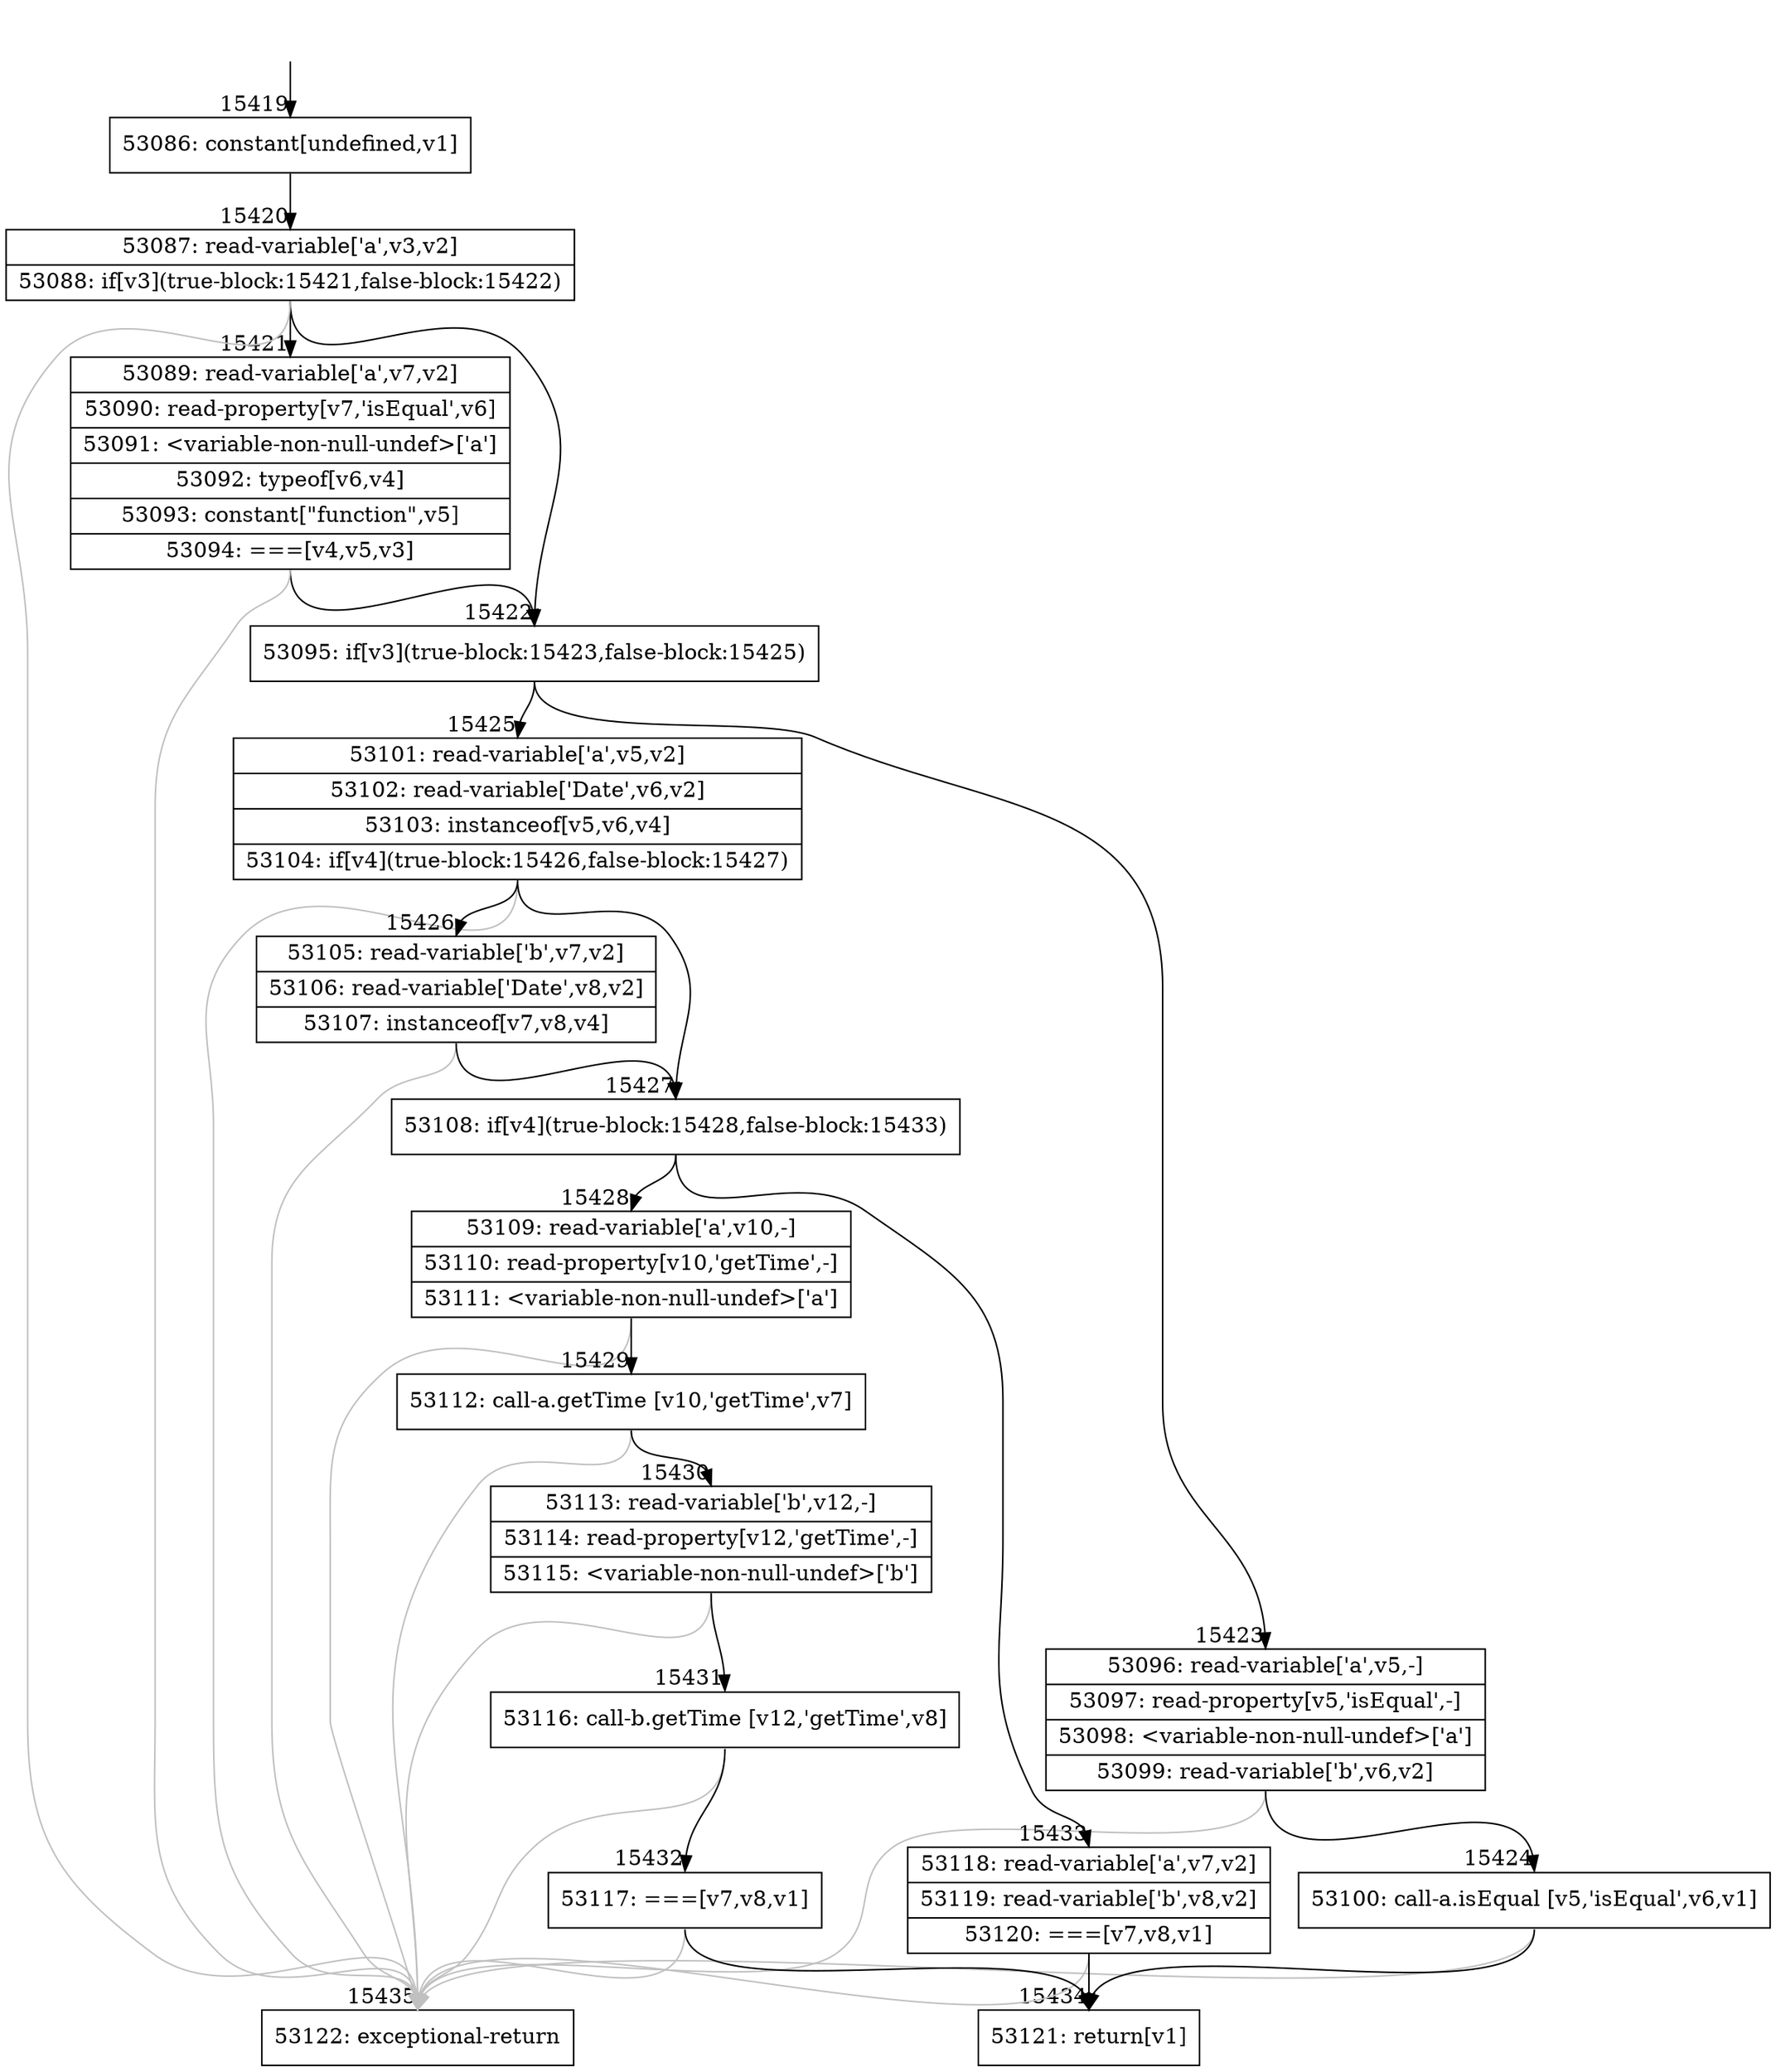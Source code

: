 digraph {
rankdir="TD"
BB_entry1302[shape=none,label=""];
BB_entry1302 -> BB15419 [tailport=s, headport=n, headlabel="    15419"]
BB15419 [shape=record label="{53086: constant[undefined,v1]}" ] 
BB15419 -> BB15420 [tailport=s, headport=n, headlabel="      15420"]
BB15420 [shape=record label="{53087: read-variable['a',v3,v2]|53088: if[v3](true-block:15421,false-block:15422)}" ] 
BB15420 -> BB15422 [tailport=s, headport=n, headlabel="      15422"]
BB15420 -> BB15421 [tailport=s, headport=n, headlabel="      15421"]
BB15420 -> BB15435 [tailport=s, headport=n, color=gray, headlabel="      15435"]
BB15421 [shape=record label="{53089: read-variable['a',v7,v2]|53090: read-property[v7,'isEqual',v6]|53091: \<variable-non-null-undef\>['a']|53092: typeof[v6,v4]|53093: constant[\"function\",v5]|53094: ===[v4,v5,v3]}" ] 
BB15421 -> BB15422 [tailport=s, headport=n]
BB15421 -> BB15435 [tailport=s, headport=n, color=gray]
BB15422 [shape=record label="{53095: if[v3](true-block:15423,false-block:15425)}" ] 
BB15422 -> BB15423 [tailport=s, headport=n, headlabel="      15423"]
BB15422 -> BB15425 [tailport=s, headport=n, headlabel="      15425"]
BB15423 [shape=record label="{53096: read-variable['a',v5,-]|53097: read-property[v5,'isEqual',-]|53098: \<variable-non-null-undef\>['a']|53099: read-variable['b',v6,v2]}" ] 
BB15423 -> BB15424 [tailport=s, headport=n, headlabel="      15424"]
BB15423 -> BB15435 [tailport=s, headport=n, color=gray]
BB15424 [shape=record label="{53100: call-a.isEqual [v5,'isEqual',v6,v1]}" ] 
BB15424 -> BB15434 [tailport=s, headport=n, headlabel="      15434"]
BB15424 -> BB15435 [tailport=s, headport=n, color=gray]
BB15425 [shape=record label="{53101: read-variable['a',v5,v2]|53102: read-variable['Date',v6,v2]|53103: instanceof[v5,v6,v4]|53104: if[v4](true-block:15426,false-block:15427)}" ] 
BB15425 -> BB15427 [tailport=s, headport=n, headlabel="      15427"]
BB15425 -> BB15426 [tailport=s, headport=n, headlabel="      15426"]
BB15425 -> BB15435 [tailport=s, headport=n, color=gray]
BB15426 [shape=record label="{53105: read-variable['b',v7,v2]|53106: read-variable['Date',v8,v2]|53107: instanceof[v7,v8,v4]}" ] 
BB15426 -> BB15427 [tailport=s, headport=n]
BB15426 -> BB15435 [tailport=s, headport=n, color=gray]
BB15427 [shape=record label="{53108: if[v4](true-block:15428,false-block:15433)}" ] 
BB15427 -> BB15428 [tailport=s, headport=n, headlabel="      15428"]
BB15427 -> BB15433 [tailport=s, headport=n, headlabel="      15433"]
BB15428 [shape=record label="{53109: read-variable['a',v10,-]|53110: read-property[v10,'getTime',-]|53111: \<variable-non-null-undef\>['a']}" ] 
BB15428 -> BB15429 [tailport=s, headport=n, headlabel="      15429"]
BB15428 -> BB15435 [tailport=s, headport=n, color=gray]
BB15429 [shape=record label="{53112: call-a.getTime [v10,'getTime',v7]}" ] 
BB15429 -> BB15430 [tailport=s, headport=n, headlabel="      15430"]
BB15429 -> BB15435 [tailport=s, headport=n, color=gray]
BB15430 [shape=record label="{53113: read-variable['b',v12,-]|53114: read-property[v12,'getTime',-]|53115: \<variable-non-null-undef\>['b']}" ] 
BB15430 -> BB15431 [tailport=s, headport=n, headlabel="      15431"]
BB15430 -> BB15435 [tailport=s, headport=n, color=gray]
BB15431 [shape=record label="{53116: call-b.getTime [v12,'getTime',v8]}" ] 
BB15431 -> BB15432 [tailport=s, headport=n, headlabel="      15432"]
BB15431 -> BB15435 [tailport=s, headport=n, color=gray]
BB15432 [shape=record label="{53117: ===[v7,v8,v1]}" ] 
BB15432 -> BB15434 [tailport=s, headport=n]
BB15432 -> BB15435 [tailport=s, headport=n, color=gray]
BB15433 [shape=record label="{53118: read-variable['a',v7,v2]|53119: read-variable['b',v8,v2]|53120: ===[v7,v8,v1]}" ] 
BB15433 -> BB15434 [tailport=s, headport=n]
BB15433 -> BB15435 [tailport=s, headport=n, color=gray]
BB15434 [shape=record label="{53121: return[v1]}" ] 
BB15435 [shape=record label="{53122: exceptional-return}" ] 
//#$~ 28380
}
